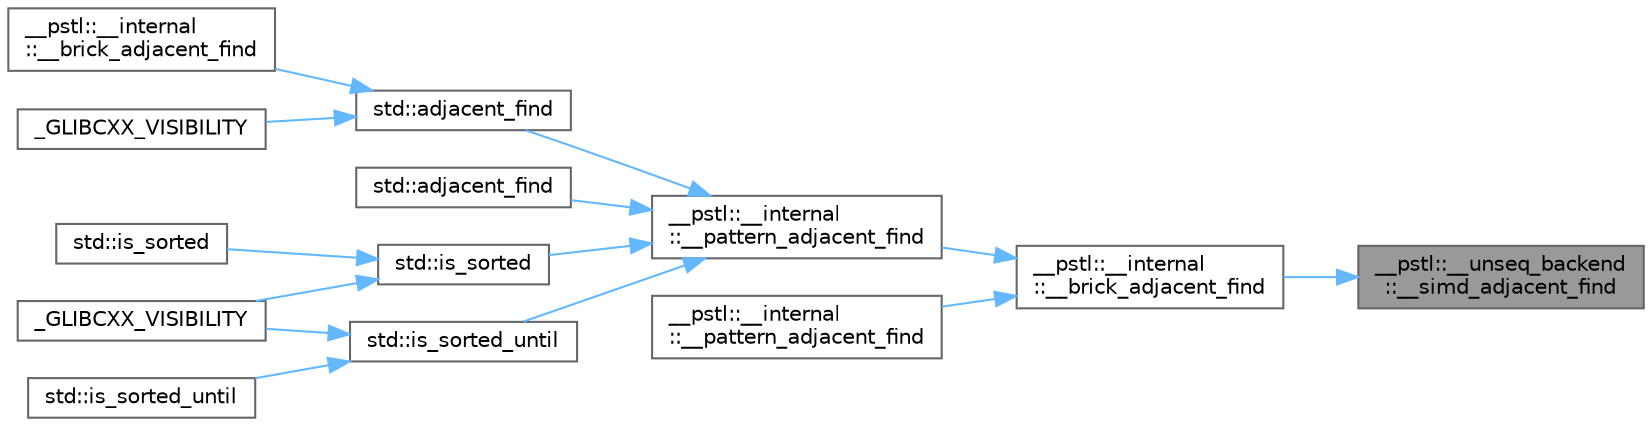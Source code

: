 digraph "__pstl::__unseq_backend::__simd_adjacent_find"
{
 // LATEX_PDF_SIZE
  bgcolor="transparent";
  edge [fontname=Helvetica,fontsize=10,labelfontname=Helvetica,labelfontsize=10];
  node [fontname=Helvetica,fontsize=10,shape=box,height=0.2,width=0.4];
  rankdir="RL";
  Node1 [id="Node000001",label="__pstl::__unseq_backend\l::__simd_adjacent_find",height=0.2,width=0.4,color="gray40", fillcolor="grey60", style="filled", fontcolor="black",tooltip=" "];
  Node1 -> Node2 [id="edge27_Node000001_Node000002",dir="back",color="steelblue1",style="solid",tooltip=" "];
  Node2 [id="Node000002",label="__pstl::__internal\l::__brick_adjacent_find",height=0.2,width=0.4,color="grey40", fillcolor="white", style="filled",URL="$namespace____pstl_1_1____internal.html#a1b8170b65ea0cebedcc3348875bc4a26",tooltip=" "];
  Node2 -> Node3 [id="edge28_Node000002_Node000003",dir="back",color="steelblue1",style="solid",tooltip=" "];
  Node3 [id="Node000003",label="__pstl::__internal\l::__pattern_adjacent_find",height=0.2,width=0.4,color="grey40", fillcolor="white", style="filled",URL="$namespace____pstl_1_1____internal.html#a6baa124378ed7fdc525b00a43af706ab",tooltip=" "];
  Node3 -> Node4 [id="edge29_Node000003_Node000004",dir="back",color="steelblue1",style="solid",tooltip=" "];
  Node4 [id="Node000004",label="std::adjacent_find",height=0.2,width=0.4,color="grey40", fillcolor="white", style="filled",URL="$namespacestd.html#a2e464ead1e536b9225fdcd8e87438bc7",tooltip=" "];
  Node4 -> Node5 [id="edge30_Node000004_Node000005",dir="back",color="steelblue1",style="solid",tooltip=" "];
  Node5 [id="Node000005",label="__pstl::__internal\l::__brick_adjacent_find",height=0.2,width=0.4,color="grey40", fillcolor="white", style="filled",URL="$namespace____pstl_1_1____internal.html#a3445e693a1a46acd217e4d7754a7f50f",tooltip=" "];
  Node4 -> Node6 [id="edge31_Node000004_Node000006",dir="back",color="steelblue1",style="solid",tooltip=" "];
  Node6 [id="Node000006",label="_GLIBCXX_VISIBILITY",height=0.2,width=0.4,color="grey40", fillcolor="white", style="filled",URL="$_classes_2lib_2include_2c_09_09_2parallel_2algorithmfwd_8h.html#a544d74b2d5d0dd2197f5fd6f02691de0",tooltip=" "];
  Node3 -> Node7 [id="edge32_Node000003_Node000007",dir="back",color="steelblue1",style="solid",tooltip=" "];
  Node7 [id="Node000007",label="std::adjacent_find",height=0.2,width=0.4,color="grey40", fillcolor="white", style="filled",URL="$namespacestd.html#aa1bf0f14825b217232cc4f177835a3b4",tooltip=" "];
  Node3 -> Node8 [id="edge33_Node000003_Node000008",dir="back",color="steelblue1",style="solid",tooltip=" "];
  Node8 [id="Node000008",label="std::is_sorted",height=0.2,width=0.4,color="grey40", fillcolor="white", style="filled",URL="$namespacestd.html#a042892d225ddbeba3c9cbd839dba38a9",tooltip=" "];
  Node8 -> Node9 [id="edge34_Node000008_Node000009",dir="back",color="steelblue1",style="solid",tooltip=" "];
  Node9 [id="Node000009",label="_GLIBCXX_VISIBILITY",height=0.2,width=0.4,color="grey40", fillcolor="white", style="filled",URL="$group__sorting__algorithms.html#ga544d74b2d5d0dd2197f5fd6f02691de0",tooltip=" "];
  Node8 -> Node10 [id="edge35_Node000008_Node000010",dir="back",color="steelblue1",style="solid",tooltip=" "];
  Node10 [id="Node000010",label="std::is_sorted",height=0.2,width=0.4,color="grey40", fillcolor="white", style="filled",URL="$namespacestd.html#ac41a95bbe3e1331f92c23363be5bb854",tooltip=" "];
  Node3 -> Node11 [id="edge36_Node000003_Node000011",dir="back",color="steelblue1",style="solid",tooltip=" "];
  Node11 [id="Node000011",label="std::is_sorted_until",height=0.2,width=0.4,color="grey40", fillcolor="white", style="filled",URL="$namespacestd.html#afc42d9c3bc8c47863c93f03a9485dcc0",tooltip=" "];
  Node11 -> Node9 [id="edge37_Node000011_Node000009",dir="back",color="steelblue1",style="solid",tooltip=" "];
  Node11 -> Node12 [id="edge38_Node000011_Node000012",dir="back",color="steelblue1",style="solid",tooltip=" "];
  Node12 [id="Node000012",label="std::is_sorted_until",height=0.2,width=0.4,color="grey40", fillcolor="white", style="filled",URL="$namespacestd.html#ad84595cc9efa97a3a4dcac71313ac09a",tooltip=" "];
  Node2 -> Node13 [id="edge39_Node000002_Node000013",dir="back",color="steelblue1",style="solid",tooltip=" "];
  Node13 [id="Node000013",label="__pstl::__internal\l::__pattern_adjacent_find",height=0.2,width=0.4,color="grey40", fillcolor="white", style="filled",URL="$namespace____pstl_1_1____internal.html#a9a5ef5a50f34242baa056308a62ce5cc",tooltip=" "];
}
